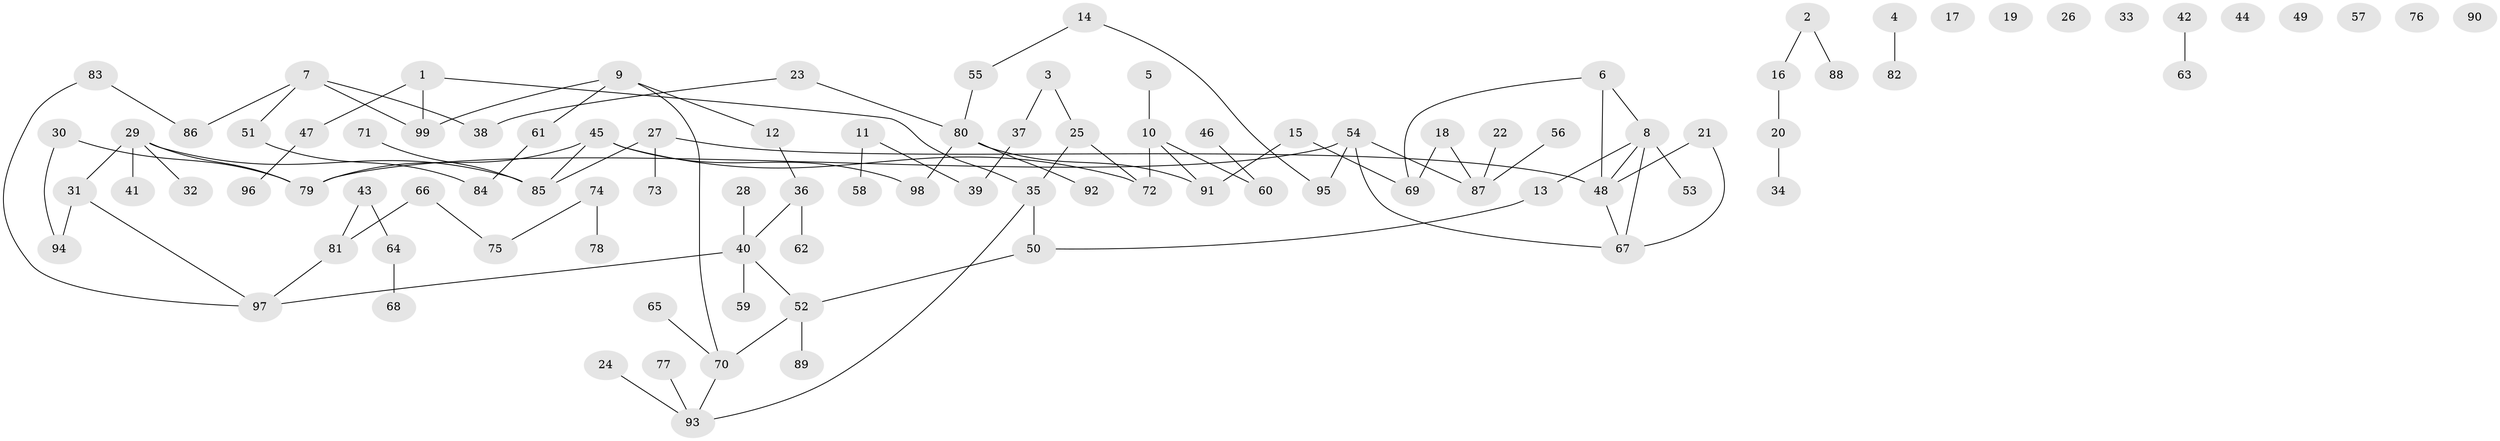 // Generated by graph-tools (version 1.1) at 2025/40/03/09/25 04:40:52]
// undirected, 99 vertices, 104 edges
graph export_dot {
graph [start="1"]
  node [color=gray90,style=filled];
  1;
  2;
  3;
  4;
  5;
  6;
  7;
  8;
  9;
  10;
  11;
  12;
  13;
  14;
  15;
  16;
  17;
  18;
  19;
  20;
  21;
  22;
  23;
  24;
  25;
  26;
  27;
  28;
  29;
  30;
  31;
  32;
  33;
  34;
  35;
  36;
  37;
  38;
  39;
  40;
  41;
  42;
  43;
  44;
  45;
  46;
  47;
  48;
  49;
  50;
  51;
  52;
  53;
  54;
  55;
  56;
  57;
  58;
  59;
  60;
  61;
  62;
  63;
  64;
  65;
  66;
  67;
  68;
  69;
  70;
  71;
  72;
  73;
  74;
  75;
  76;
  77;
  78;
  79;
  80;
  81;
  82;
  83;
  84;
  85;
  86;
  87;
  88;
  89;
  90;
  91;
  92;
  93;
  94;
  95;
  96;
  97;
  98;
  99;
  1 -- 35;
  1 -- 47;
  1 -- 99;
  2 -- 16;
  2 -- 88;
  3 -- 25;
  3 -- 37;
  4 -- 82;
  5 -- 10;
  6 -- 8;
  6 -- 48;
  6 -- 69;
  7 -- 38;
  7 -- 51;
  7 -- 86;
  7 -- 99;
  8 -- 13;
  8 -- 48;
  8 -- 53;
  8 -- 67;
  9 -- 12;
  9 -- 61;
  9 -- 70;
  9 -- 99;
  10 -- 60;
  10 -- 72;
  10 -- 91;
  11 -- 39;
  11 -- 58;
  12 -- 36;
  13 -- 50;
  14 -- 55;
  14 -- 95;
  15 -- 69;
  15 -- 91;
  16 -- 20;
  18 -- 69;
  18 -- 87;
  20 -- 34;
  21 -- 48;
  21 -- 67;
  22 -- 87;
  23 -- 38;
  23 -- 80;
  24 -- 93;
  25 -- 35;
  25 -- 72;
  27 -- 48;
  27 -- 73;
  27 -- 85;
  28 -- 40;
  29 -- 31;
  29 -- 32;
  29 -- 41;
  29 -- 79;
  29 -- 85;
  30 -- 79;
  30 -- 94;
  31 -- 94;
  31 -- 97;
  35 -- 50;
  35 -- 93;
  36 -- 40;
  36 -- 62;
  37 -- 39;
  40 -- 52;
  40 -- 59;
  40 -- 97;
  42 -- 63;
  43 -- 64;
  43 -- 81;
  45 -- 72;
  45 -- 79;
  45 -- 85;
  45 -- 98;
  46 -- 60;
  47 -- 96;
  48 -- 67;
  50 -- 52;
  51 -- 84;
  52 -- 70;
  52 -- 89;
  54 -- 67;
  54 -- 79;
  54 -- 87;
  54 -- 95;
  55 -- 80;
  56 -- 87;
  61 -- 84;
  64 -- 68;
  65 -- 70;
  66 -- 75;
  66 -- 81;
  70 -- 93;
  71 -- 85;
  74 -- 75;
  74 -- 78;
  77 -- 93;
  80 -- 91;
  80 -- 92;
  80 -- 98;
  81 -- 97;
  83 -- 86;
  83 -- 97;
}
